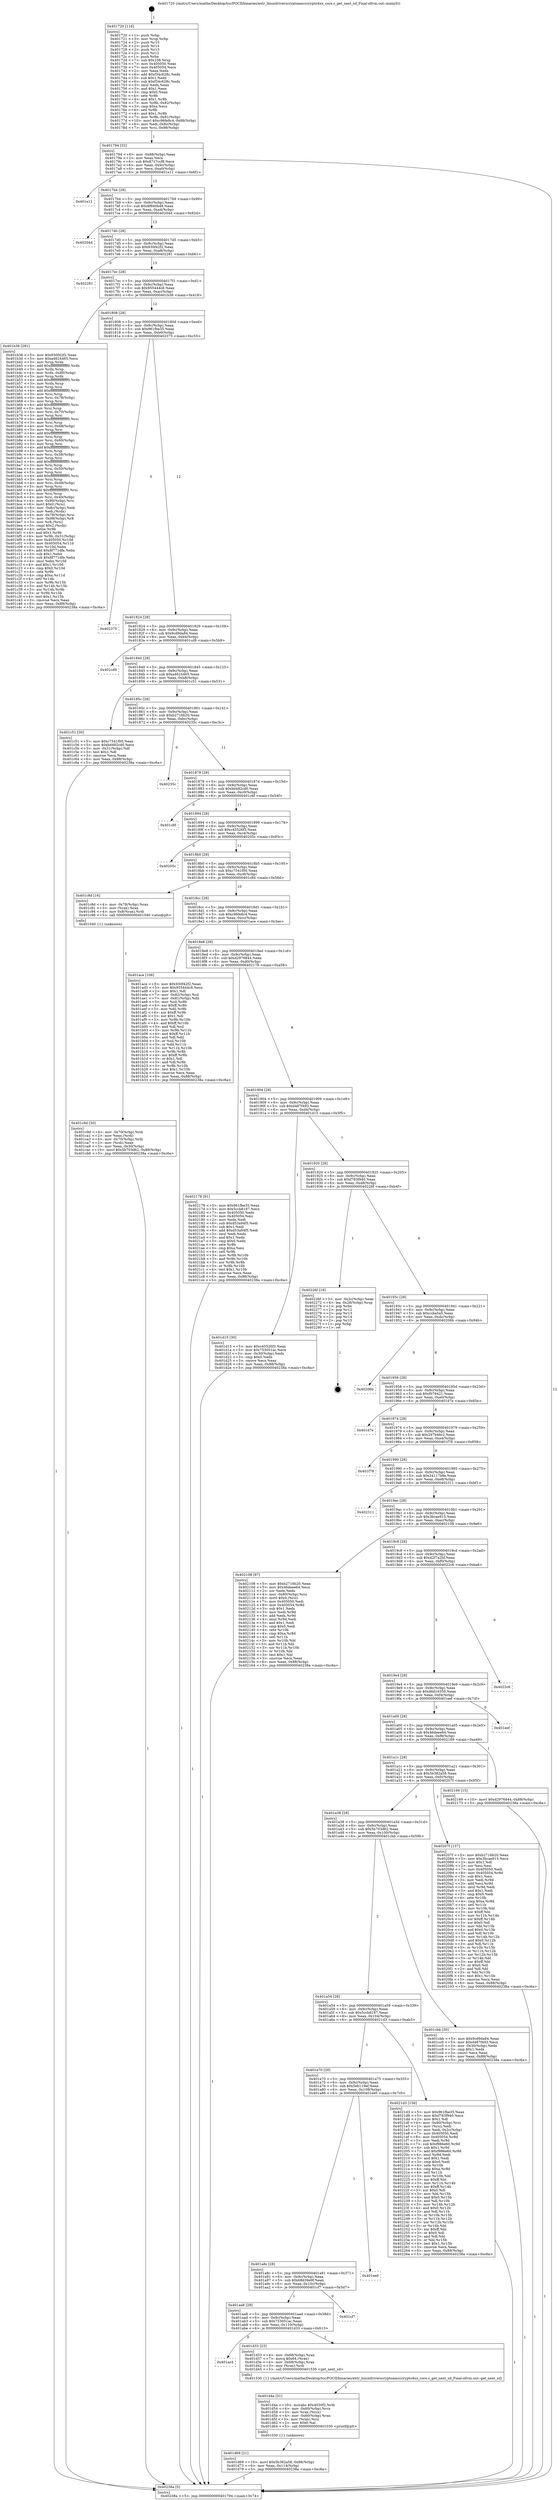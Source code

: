 digraph "0x401720" {
  label = "0x401720 (/mnt/c/Users/mathe/Desktop/tcc/POCII/binaries/extr_linuxdriverscryptoamcccrypto4xx_core.c_get_next_sd_Final-ollvm.out::main(0))"
  labelloc = "t"
  node[shape=record]

  Entry [label="",width=0.3,height=0.3,shape=circle,fillcolor=black,style=filled]
  "0x401794" [label="{
     0x401794 [32]\l
     | [instrs]\l
     &nbsp;&nbsp;0x401794 \<+6\>: mov -0x88(%rbp),%eax\l
     &nbsp;&nbsp;0x40179a \<+2\>: mov %eax,%ecx\l
     &nbsp;&nbsp;0x40179c \<+6\>: sub $0x8717ccf8,%ecx\l
     &nbsp;&nbsp;0x4017a2 \<+6\>: mov %eax,-0x9c(%rbp)\l
     &nbsp;&nbsp;0x4017a8 \<+6\>: mov %ecx,-0xa0(%rbp)\l
     &nbsp;&nbsp;0x4017ae \<+6\>: je 0000000000401e11 \<main+0x6f1\>\l
  }"]
  "0x401e11" [label="{
     0x401e11\l
  }", style=dashed]
  "0x4017b4" [label="{
     0x4017b4 [28]\l
     | [instrs]\l
     &nbsp;&nbsp;0x4017b4 \<+5\>: jmp 00000000004017b9 \<main+0x99\>\l
     &nbsp;&nbsp;0x4017b9 \<+6\>: mov -0x9c(%rbp),%eax\l
     &nbsp;&nbsp;0x4017bf \<+5\>: sub $0x8f940b48,%eax\l
     &nbsp;&nbsp;0x4017c4 \<+6\>: mov %eax,-0xa4(%rbp)\l
     &nbsp;&nbsp;0x4017ca \<+6\>: je 000000000040204d \<main+0x92d\>\l
  }"]
  Exit [label="",width=0.3,height=0.3,shape=circle,fillcolor=black,style=filled,peripheries=2]
  "0x40204d" [label="{
     0x40204d\l
  }", style=dashed]
  "0x4017d0" [label="{
     0x4017d0 [28]\l
     | [instrs]\l
     &nbsp;&nbsp;0x4017d0 \<+5\>: jmp 00000000004017d5 \<main+0xb5\>\l
     &nbsp;&nbsp;0x4017d5 \<+6\>: mov -0x9c(%rbp),%eax\l
     &nbsp;&nbsp;0x4017db \<+5\>: sub $0x930f42f2,%eax\l
     &nbsp;&nbsp;0x4017e0 \<+6\>: mov %eax,-0xa8(%rbp)\l
     &nbsp;&nbsp;0x4017e6 \<+6\>: je 0000000000402281 \<main+0xb61\>\l
  }"]
  "0x401d69" [label="{
     0x401d69 [21]\l
     | [instrs]\l
     &nbsp;&nbsp;0x401d69 \<+10\>: movl $0x5b382a58,-0x88(%rbp)\l
     &nbsp;&nbsp;0x401d73 \<+6\>: mov %eax,-0x114(%rbp)\l
     &nbsp;&nbsp;0x401d79 \<+5\>: jmp 000000000040238a \<main+0xc6a\>\l
  }"]
  "0x402281" [label="{
     0x402281\l
  }", style=dashed]
  "0x4017ec" [label="{
     0x4017ec [28]\l
     | [instrs]\l
     &nbsp;&nbsp;0x4017ec \<+5\>: jmp 00000000004017f1 \<main+0xd1\>\l
     &nbsp;&nbsp;0x4017f1 \<+6\>: mov -0x9c(%rbp),%eax\l
     &nbsp;&nbsp;0x4017f7 \<+5\>: sub $0x955444c8,%eax\l
     &nbsp;&nbsp;0x4017fc \<+6\>: mov %eax,-0xac(%rbp)\l
     &nbsp;&nbsp;0x401802 \<+6\>: je 0000000000401b38 \<main+0x418\>\l
  }"]
  "0x401d4a" [label="{
     0x401d4a [31]\l
     | [instrs]\l
     &nbsp;&nbsp;0x401d4a \<+10\>: movabs $0x4030f2,%rdi\l
     &nbsp;&nbsp;0x401d54 \<+4\>: mov -0x60(%rbp),%rcx\l
     &nbsp;&nbsp;0x401d58 \<+3\>: mov %rax,(%rcx)\l
     &nbsp;&nbsp;0x401d5b \<+4\>: mov -0x60(%rbp),%rax\l
     &nbsp;&nbsp;0x401d5f \<+3\>: mov (%rax),%rsi\l
     &nbsp;&nbsp;0x401d62 \<+2\>: mov $0x0,%al\l
     &nbsp;&nbsp;0x401d64 \<+5\>: call 0000000000401030 \<printf@plt\>\l
     | [calls]\l
     &nbsp;&nbsp;0x401030 \{1\} (unknown)\l
  }"]
  "0x401b38" [label="{
     0x401b38 [281]\l
     | [instrs]\l
     &nbsp;&nbsp;0x401b38 \<+5\>: mov $0x930f42f2,%eax\l
     &nbsp;&nbsp;0x401b3d \<+5\>: mov $0xa4624465,%ecx\l
     &nbsp;&nbsp;0x401b42 \<+3\>: mov %rsp,%rdx\l
     &nbsp;&nbsp;0x401b45 \<+4\>: add $0xfffffffffffffff0,%rdx\l
     &nbsp;&nbsp;0x401b49 \<+3\>: mov %rdx,%rsp\l
     &nbsp;&nbsp;0x401b4c \<+4\>: mov %rdx,-0x80(%rbp)\l
     &nbsp;&nbsp;0x401b50 \<+3\>: mov %rsp,%rdx\l
     &nbsp;&nbsp;0x401b53 \<+4\>: add $0xfffffffffffffff0,%rdx\l
     &nbsp;&nbsp;0x401b57 \<+3\>: mov %rdx,%rsp\l
     &nbsp;&nbsp;0x401b5a \<+3\>: mov %rsp,%rsi\l
     &nbsp;&nbsp;0x401b5d \<+4\>: add $0xfffffffffffffff0,%rsi\l
     &nbsp;&nbsp;0x401b61 \<+3\>: mov %rsi,%rsp\l
     &nbsp;&nbsp;0x401b64 \<+4\>: mov %rsi,-0x78(%rbp)\l
     &nbsp;&nbsp;0x401b68 \<+3\>: mov %rsp,%rsi\l
     &nbsp;&nbsp;0x401b6b \<+4\>: add $0xfffffffffffffff0,%rsi\l
     &nbsp;&nbsp;0x401b6f \<+3\>: mov %rsi,%rsp\l
     &nbsp;&nbsp;0x401b72 \<+4\>: mov %rsi,-0x70(%rbp)\l
     &nbsp;&nbsp;0x401b76 \<+3\>: mov %rsp,%rsi\l
     &nbsp;&nbsp;0x401b79 \<+4\>: add $0xfffffffffffffff0,%rsi\l
     &nbsp;&nbsp;0x401b7d \<+3\>: mov %rsi,%rsp\l
     &nbsp;&nbsp;0x401b80 \<+4\>: mov %rsi,-0x68(%rbp)\l
     &nbsp;&nbsp;0x401b84 \<+3\>: mov %rsp,%rsi\l
     &nbsp;&nbsp;0x401b87 \<+4\>: add $0xfffffffffffffff0,%rsi\l
     &nbsp;&nbsp;0x401b8b \<+3\>: mov %rsi,%rsp\l
     &nbsp;&nbsp;0x401b8e \<+4\>: mov %rsi,-0x60(%rbp)\l
     &nbsp;&nbsp;0x401b92 \<+3\>: mov %rsp,%rsi\l
     &nbsp;&nbsp;0x401b95 \<+4\>: add $0xfffffffffffffff0,%rsi\l
     &nbsp;&nbsp;0x401b99 \<+3\>: mov %rsi,%rsp\l
     &nbsp;&nbsp;0x401b9c \<+4\>: mov %rsi,-0x58(%rbp)\l
     &nbsp;&nbsp;0x401ba0 \<+3\>: mov %rsp,%rsi\l
     &nbsp;&nbsp;0x401ba3 \<+4\>: add $0xfffffffffffffff0,%rsi\l
     &nbsp;&nbsp;0x401ba7 \<+3\>: mov %rsi,%rsp\l
     &nbsp;&nbsp;0x401baa \<+4\>: mov %rsi,-0x50(%rbp)\l
     &nbsp;&nbsp;0x401bae \<+3\>: mov %rsp,%rsi\l
     &nbsp;&nbsp;0x401bb1 \<+4\>: add $0xfffffffffffffff0,%rsi\l
     &nbsp;&nbsp;0x401bb5 \<+3\>: mov %rsi,%rsp\l
     &nbsp;&nbsp;0x401bb8 \<+4\>: mov %rsi,-0x48(%rbp)\l
     &nbsp;&nbsp;0x401bbc \<+3\>: mov %rsp,%rsi\l
     &nbsp;&nbsp;0x401bbf \<+4\>: add $0xfffffffffffffff0,%rsi\l
     &nbsp;&nbsp;0x401bc3 \<+3\>: mov %rsi,%rsp\l
     &nbsp;&nbsp;0x401bc6 \<+4\>: mov %rsi,-0x40(%rbp)\l
     &nbsp;&nbsp;0x401bca \<+4\>: mov -0x80(%rbp),%rsi\l
     &nbsp;&nbsp;0x401bce \<+6\>: movl $0x0,(%rsi)\l
     &nbsp;&nbsp;0x401bd4 \<+6\>: mov -0x8c(%rbp),%edi\l
     &nbsp;&nbsp;0x401bda \<+2\>: mov %edi,(%rdx)\l
     &nbsp;&nbsp;0x401bdc \<+4\>: mov -0x78(%rbp),%rsi\l
     &nbsp;&nbsp;0x401be0 \<+7\>: mov -0x98(%rbp),%r8\l
     &nbsp;&nbsp;0x401be7 \<+3\>: mov %r8,(%rsi)\l
     &nbsp;&nbsp;0x401bea \<+3\>: cmpl $0x2,(%rdx)\l
     &nbsp;&nbsp;0x401bed \<+4\>: setne %r9b\l
     &nbsp;&nbsp;0x401bf1 \<+4\>: and $0x1,%r9b\l
     &nbsp;&nbsp;0x401bf5 \<+4\>: mov %r9b,-0x31(%rbp)\l
     &nbsp;&nbsp;0x401bf9 \<+8\>: mov 0x405050,%r10d\l
     &nbsp;&nbsp;0x401c01 \<+8\>: mov 0x405054,%r11d\l
     &nbsp;&nbsp;0x401c09 \<+3\>: mov %r10d,%ebx\l
     &nbsp;&nbsp;0x401c0c \<+6\>: add $0x8f771dfe,%ebx\l
     &nbsp;&nbsp;0x401c12 \<+3\>: sub $0x1,%ebx\l
     &nbsp;&nbsp;0x401c15 \<+6\>: sub $0x8f771dfe,%ebx\l
     &nbsp;&nbsp;0x401c1b \<+4\>: imul %ebx,%r10d\l
     &nbsp;&nbsp;0x401c1f \<+4\>: and $0x1,%r10d\l
     &nbsp;&nbsp;0x401c23 \<+4\>: cmp $0x0,%r10d\l
     &nbsp;&nbsp;0x401c27 \<+4\>: sete %r9b\l
     &nbsp;&nbsp;0x401c2b \<+4\>: cmp $0xa,%r11d\l
     &nbsp;&nbsp;0x401c2f \<+4\>: setl %r14b\l
     &nbsp;&nbsp;0x401c33 \<+3\>: mov %r9b,%r15b\l
     &nbsp;&nbsp;0x401c36 \<+3\>: and %r14b,%r15b\l
     &nbsp;&nbsp;0x401c39 \<+3\>: xor %r14b,%r9b\l
     &nbsp;&nbsp;0x401c3c \<+3\>: or %r9b,%r15b\l
     &nbsp;&nbsp;0x401c3f \<+4\>: test $0x1,%r15b\l
     &nbsp;&nbsp;0x401c43 \<+3\>: cmovne %ecx,%eax\l
     &nbsp;&nbsp;0x401c46 \<+6\>: mov %eax,-0x88(%rbp)\l
     &nbsp;&nbsp;0x401c4c \<+5\>: jmp 000000000040238a \<main+0xc6a\>\l
  }"]
  "0x401808" [label="{
     0x401808 [28]\l
     | [instrs]\l
     &nbsp;&nbsp;0x401808 \<+5\>: jmp 000000000040180d \<main+0xed\>\l
     &nbsp;&nbsp;0x40180d \<+6\>: mov -0x9c(%rbp),%eax\l
     &nbsp;&nbsp;0x401813 \<+5\>: sub $0x961fbe35,%eax\l
     &nbsp;&nbsp;0x401818 \<+6\>: mov %eax,-0xb0(%rbp)\l
     &nbsp;&nbsp;0x40181e \<+6\>: je 0000000000402375 \<main+0xc55\>\l
  }"]
  "0x401ac4" [label="{
     0x401ac4\l
  }", style=dashed]
  "0x402375" [label="{
     0x402375\l
  }", style=dashed]
  "0x401824" [label="{
     0x401824 [28]\l
     | [instrs]\l
     &nbsp;&nbsp;0x401824 \<+5\>: jmp 0000000000401829 \<main+0x109\>\l
     &nbsp;&nbsp;0x401829 \<+6\>: mov -0x9c(%rbp),%eax\l
     &nbsp;&nbsp;0x40182f \<+5\>: sub $0x9cd9da84,%eax\l
     &nbsp;&nbsp;0x401834 \<+6\>: mov %eax,-0xb4(%rbp)\l
     &nbsp;&nbsp;0x40183a \<+6\>: je 0000000000401cd9 \<main+0x5b9\>\l
  }"]
  "0x401d33" [label="{
     0x401d33 [23]\l
     | [instrs]\l
     &nbsp;&nbsp;0x401d33 \<+4\>: mov -0x68(%rbp),%rax\l
     &nbsp;&nbsp;0x401d37 \<+7\>: movq $0x64,(%rax)\l
     &nbsp;&nbsp;0x401d3e \<+4\>: mov -0x68(%rbp),%rax\l
     &nbsp;&nbsp;0x401d42 \<+3\>: mov (%rax),%rdi\l
     &nbsp;&nbsp;0x401d45 \<+5\>: call 0000000000401530 \<get_next_sd\>\l
     | [calls]\l
     &nbsp;&nbsp;0x401530 \{1\} (/mnt/c/Users/mathe/Desktop/tcc/POCII/binaries/extr_linuxdriverscryptoamcccrypto4xx_core.c_get_next_sd_Final-ollvm.out::get_next_sd)\l
  }"]
  "0x401cd9" [label="{
     0x401cd9\l
  }", style=dashed]
  "0x401840" [label="{
     0x401840 [28]\l
     | [instrs]\l
     &nbsp;&nbsp;0x401840 \<+5\>: jmp 0000000000401845 \<main+0x125\>\l
     &nbsp;&nbsp;0x401845 \<+6\>: mov -0x9c(%rbp),%eax\l
     &nbsp;&nbsp;0x40184b \<+5\>: sub $0xa4624465,%eax\l
     &nbsp;&nbsp;0x401850 \<+6\>: mov %eax,-0xb8(%rbp)\l
     &nbsp;&nbsp;0x401856 \<+6\>: je 0000000000401c51 \<main+0x531\>\l
  }"]
  "0x401aa8" [label="{
     0x401aa8 [28]\l
     | [instrs]\l
     &nbsp;&nbsp;0x401aa8 \<+5\>: jmp 0000000000401aad \<main+0x38d\>\l
     &nbsp;&nbsp;0x401aad \<+6\>: mov -0x9c(%rbp),%eax\l
     &nbsp;&nbsp;0x401ab3 \<+5\>: sub $0x753051ac,%eax\l
     &nbsp;&nbsp;0x401ab8 \<+6\>: mov %eax,-0x110(%rbp)\l
     &nbsp;&nbsp;0x401abe \<+6\>: je 0000000000401d33 \<main+0x613\>\l
  }"]
  "0x401c51" [label="{
     0x401c51 [30]\l
     | [instrs]\l
     &nbsp;&nbsp;0x401c51 \<+5\>: mov $0xc7541f00,%eax\l
     &nbsp;&nbsp;0x401c56 \<+5\>: mov $0xbd482cd0,%ecx\l
     &nbsp;&nbsp;0x401c5b \<+3\>: mov -0x31(%rbp),%dl\l
     &nbsp;&nbsp;0x401c5e \<+3\>: test $0x1,%dl\l
     &nbsp;&nbsp;0x401c61 \<+3\>: cmovne %ecx,%eax\l
     &nbsp;&nbsp;0x401c64 \<+6\>: mov %eax,-0x88(%rbp)\l
     &nbsp;&nbsp;0x401c6a \<+5\>: jmp 000000000040238a \<main+0xc6a\>\l
  }"]
  "0x40185c" [label="{
     0x40185c [28]\l
     | [instrs]\l
     &nbsp;&nbsp;0x40185c \<+5\>: jmp 0000000000401861 \<main+0x141\>\l
     &nbsp;&nbsp;0x401861 \<+6\>: mov -0x9c(%rbp),%eax\l
     &nbsp;&nbsp;0x401867 \<+5\>: sub $0xb2716b20,%eax\l
     &nbsp;&nbsp;0x40186c \<+6\>: mov %eax,-0xbc(%rbp)\l
     &nbsp;&nbsp;0x401872 \<+6\>: je 000000000040235c \<main+0xc3c\>\l
  }"]
  "0x401cf7" [label="{
     0x401cf7\l
  }", style=dashed]
  "0x40235c" [label="{
     0x40235c\l
  }", style=dashed]
  "0x401878" [label="{
     0x401878 [28]\l
     | [instrs]\l
     &nbsp;&nbsp;0x401878 \<+5\>: jmp 000000000040187d \<main+0x15d\>\l
     &nbsp;&nbsp;0x40187d \<+6\>: mov -0x9c(%rbp),%eax\l
     &nbsp;&nbsp;0x401883 \<+5\>: sub $0xbd482cd0,%eax\l
     &nbsp;&nbsp;0x401888 \<+6\>: mov %eax,-0xc0(%rbp)\l
     &nbsp;&nbsp;0x40188e \<+6\>: je 0000000000401c6f \<main+0x54f\>\l
  }"]
  "0x401a8c" [label="{
     0x401a8c [28]\l
     | [instrs]\l
     &nbsp;&nbsp;0x401a8c \<+5\>: jmp 0000000000401a91 \<main+0x371\>\l
     &nbsp;&nbsp;0x401a91 \<+6\>: mov -0x9c(%rbp),%eax\l
     &nbsp;&nbsp;0x401a97 \<+5\>: sub $0x68d39e9f,%eax\l
     &nbsp;&nbsp;0x401a9c \<+6\>: mov %eax,-0x10c(%rbp)\l
     &nbsp;&nbsp;0x401aa2 \<+6\>: je 0000000000401cf7 \<main+0x5d7\>\l
  }"]
  "0x401c6f" [label="{
     0x401c6f\l
  }", style=dashed]
  "0x401894" [label="{
     0x401894 [28]\l
     | [instrs]\l
     &nbsp;&nbsp;0x401894 \<+5\>: jmp 0000000000401899 \<main+0x179\>\l
     &nbsp;&nbsp;0x401899 \<+6\>: mov -0x9c(%rbp),%eax\l
     &nbsp;&nbsp;0x40189f \<+5\>: sub $0xc45526f3,%eax\l
     &nbsp;&nbsp;0x4018a4 \<+6\>: mov %eax,-0xc4(%rbp)\l
     &nbsp;&nbsp;0x4018aa \<+6\>: je 000000000040205c \<main+0x93c\>\l
  }"]
  "0x401ee0" [label="{
     0x401ee0\l
  }", style=dashed]
  "0x40205c" [label="{
     0x40205c\l
  }", style=dashed]
  "0x4018b0" [label="{
     0x4018b0 [28]\l
     | [instrs]\l
     &nbsp;&nbsp;0x4018b0 \<+5\>: jmp 00000000004018b5 \<main+0x195\>\l
     &nbsp;&nbsp;0x4018b5 \<+6\>: mov -0x9c(%rbp),%eax\l
     &nbsp;&nbsp;0x4018bb \<+5\>: sub $0xc7541f00,%eax\l
     &nbsp;&nbsp;0x4018c0 \<+6\>: mov %eax,-0xc8(%rbp)\l
     &nbsp;&nbsp;0x4018c6 \<+6\>: je 0000000000401c8d \<main+0x56d\>\l
  }"]
  "0x401a70" [label="{
     0x401a70 [28]\l
     | [instrs]\l
     &nbsp;&nbsp;0x401a70 \<+5\>: jmp 0000000000401a75 \<main+0x355\>\l
     &nbsp;&nbsp;0x401a75 \<+6\>: mov -0x9c(%rbp),%eax\l
     &nbsp;&nbsp;0x401a7b \<+5\>: sub $0x5eb119ef,%eax\l
     &nbsp;&nbsp;0x401a80 \<+6\>: mov %eax,-0x108(%rbp)\l
     &nbsp;&nbsp;0x401a86 \<+6\>: je 0000000000401ee0 \<main+0x7c0\>\l
  }"]
  "0x401c8d" [label="{
     0x401c8d [16]\l
     | [instrs]\l
     &nbsp;&nbsp;0x401c8d \<+4\>: mov -0x78(%rbp),%rax\l
     &nbsp;&nbsp;0x401c91 \<+3\>: mov (%rax),%rax\l
     &nbsp;&nbsp;0x401c94 \<+4\>: mov 0x8(%rax),%rdi\l
     &nbsp;&nbsp;0x401c98 \<+5\>: call 0000000000401040 \<atoi@plt\>\l
     | [calls]\l
     &nbsp;&nbsp;0x401040 \{1\} (unknown)\l
  }"]
  "0x4018cc" [label="{
     0x4018cc [28]\l
     | [instrs]\l
     &nbsp;&nbsp;0x4018cc \<+5\>: jmp 00000000004018d1 \<main+0x1b1\>\l
     &nbsp;&nbsp;0x4018d1 \<+6\>: mov -0x9c(%rbp),%eax\l
     &nbsp;&nbsp;0x4018d7 \<+5\>: sub $0xc96fe8c4,%eax\l
     &nbsp;&nbsp;0x4018dc \<+6\>: mov %eax,-0xcc(%rbp)\l
     &nbsp;&nbsp;0x4018e2 \<+6\>: je 0000000000401ace \<main+0x3ae\>\l
  }"]
  "0x4021d3" [label="{
     0x4021d3 [156]\l
     | [instrs]\l
     &nbsp;&nbsp;0x4021d3 \<+5\>: mov $0x961fbe35,%eax\l
     &nbsp;&nbsp;0x4021d8 \<+5\>: mov $0xf783f940,%ecx\l
     &nbsp;&nbsp;0x4021dd \<+2\>: mov $0x1,%dl\l
     &nbsp;&nbsp;0x4021df \<+4\>: mov -0x80(%rbp),%rsi\l
     &nbsp;&nbsp;0x4021e3 \<+2\>: mov (%rsi),%edi\l
     &nbsp;&nbsp;0x4021e5 \<+3\>: mov %edi,-0x2c(%rbp)\l
     &nbsp;&nbsp;0x4021e8 \<+7\>: mov 0x405050,%edi\l
     &nbsp;&nbsp;0x4021ef \<+8\>: mov 0x405054,%r8d\l
     &nbsp;&nbsp;0x4021f7 \<+3\>: mov %edi,%r9d\l
     &nbsp;&nbsp;0x4021fa \<+7\>: sub $0xf986e60,%r9d\l
     &nbsp;&nbsp;0x402201 \<+4\>: sub $0x1,%r9d\l
     &nbsp;&nbsp;0x402205 \<+7\>: add $0xf986e60,%r9d\l
     &nbsp;&nbsp;0x40220c \<+4\>: imul %r9d,%edi\l
     &nbsp;&nbsp;0x402210 \<+3\>: and $0x1,%edi\l
     &nbsp;&nbsp;0x402213 \<+3\>: cmp $0x0,%edi\l
     &nbsp;&nbsp;0x402216 \<+4\>: sete %r10b\l
     &nbsp;&nbsp;0x40221a \<+4\>: cmp $0xa,%r8d\l
     &nbsp;&nbsp;0x40221e \<+4\>: setl %r11b\l
     &nbsp;&nbsp;0x402222 \<+3\>: mov %r10b,%bl\l
     &nbsp;&nbsp;0x402225 \<+3\>: xor $0xff,%bl\l
     &nbsp;&nbsp;0x402228 \<+3\>: mov %r11b,%r14b\l
     &nbsp;&nbsp;0x40222b \<+4\>: xor $0xff,%r14b\l
     &nbsp;&nbsp;0x40222f \<+3\>: xor $0x0,%dl\l
     &nbsp;&nbsp;0x402232 \<+3\>: mov %bl,%r15b\l
     &nbsp;&nbsp;0x402235 \<+4\>: and $0x0,%r15b\l
     &nbsp;&nbsp;0x402239 \<+3\>: and %dl,%r10b\l
     &nbsp;&nbsp;0x40223c \<+3\>: mov %r14b,%r12b\l
     &nbsp;&nbsp;0x40223f \<+4\>: and $0x0,%r12b\l
     &nbsp;&nbsp;0x402243 \<+3\>: and %dl,%r11b\l
     &nbsp;&nbsp;0x402246 \<+3\>: or %r10b,%r15b\l
     &nbsp;&nbsp;0x402249 \<+3\>: or %r11b,%r12b\l
     &nbsp;&nbsp;0x40224c \<+3\>: xor %r12b,%r15b\l
     &nbsp;&nbsp;0x40224f \<+3\>: or %r14b,%bl\l
     &nbsp;&nbsp;0x402252 \<+3\>: xor $0xff,%bl\l
     &nbsp;&nbsp;0x402255 \<+3\>: or $0x0,%dl\l
     &nbsp;&nbsp;0x402258 \<+2\>: and %dl,%bl\l
     &nbsp;&nbsp;0x40225a \<+3\>: or %bl,%r15b\l
     &nbsp;&nbsp;0x40225d \<+4\>: test $0x1,%r15b\l
     &nbsp;&nbsp;0x402261 \<+3\>: cmovne %ecx,%eax\l
     &nbsp;&nbsp;0x402264 \<+6\>: mov %eax,-0x88(%rbp)\l
     &nbsp;&nbsp;0x40226a \<+5\>: jmp 000000000040238a \<main+0xc6a\>\l
  }"]
  "0x401ace" [label="{
     0x401ace [106]\l
     | [instrs]\l
     &nbsp;&nbsp;0x401ace \<+5\>: mov $0x930f42f2,%eax\l
     &nbsp;&nbsp;0x401ad3 \<+5\>: mov $0x955444c8,%ecx\l
     &nbsp;&nbsp;0x401ad8 \<+2\>: mov $0x1,%dl\l
     &nbsp;&nbsp;0x401ada \<+7\>: mov -0x82(%rbp),%sil\l
     &nbsp;&nbsp;0x401ae1 \<+7\>: mov -0x81(%rbp),%dil\l
     &nbsp;&nbsp;0x401ae8 \<+3\>: mov %sil,%r8b\l
     &nbsp;&nbsp;0x401aeb \<+4\>: xor $0xff,%r8b\l
     &nbsp;&nbsp;0x401aef \<+3\>: mov %dil,%r9b\l
     &nbsp;&nbsp;0x401af2 \<+4\>: xor $0xff,%r9b\l
     &nbsp;&nbsp;0x401af6 \<+3\>: xor $0x1,%dl\l
     &nbsp;&nbsp;0x401af9 \<+3\>: mov %r8b,%r10b\l
     &nbsp;&nbsp;0x401afc \<+4\>: and $0xff,%r10b\l
     &nbsp;&nbsp;0x401b00 \<+3\>: and %dl,%sil\l
     &nbsp;&nbsp;0x401b03 \<+3\>: mov %r9b,%r11b\l
     &nbsp;&nbsp;0x401b06 \<+4\>: and $0xff,%r11b\l
     &nbsp;&nbsp;0x401b0a \<+3\>: and %dl,%dil\l
     &nbsp;&nbsp;0x401b0d \<+3\>: or %sil,%r10b\l
     &nbsp;&nbsp;0x401b10 \<+3\>: or %dil,%r11b\l
     &nbsp;&nbsp;0x401b13 \<+3\>: xor %r11b,%r10b\l
     &nbsp;&nbsp;0x401b16 \<+3\>: or %r9b,%r8b\l
     &nbsp;&nbsp;0x401b19 \<+4\>: xor $0xff,%r8b\l
     &nbsp;&nbsp;0x401b1d \<+3\>: or $0x1,%dl\l
     &nbsp;&nbsp;0x401b20 \<+3\>: and %dl,%r8b\l
     &nbsp;&nbsp;0x401b23 \<+3\>: or %r8b,%r10b\l
     &nbsp;&nbsp;0x401b26 \<+4\>: test $0x1,%r10b\l
     &nbsp;&nbsp;0x401b2a \<+3\>: cmovne %ecx,%eax\l
     &nbsp;&nbsp;0x401b2d \<+6\>: mov %eax,-0x88(%rbp)\l
     &nbsp;&nbsp;0x401b33 \<+5\>: jmp 000000000040238a \<main+0xc6a\>\l
  }"]
  "0x4018e8" [label="{
     0x4018e8 [28]\l
     | [instrs]\l
     &nbsp;&nbsp;0x4018e8 \<+5\>: jmp 00000000004018ed \<main+0x1cd\>\l
     &nbsp;&nbsp;0x4018ed \<+6\>: mov -0x9c(%rbp),%eax\l
     &nbsp;&nbsp;0x4018f3 \<+5\>: sub $0xd2976844,%eax\l
     &nbsp;&nbsp;0x4018f8 \<+6\>: mov %eax,-0xd0(%rbp)\l
     &nbsp;&nbsp;0x4018fe \<+6\>: je 0000000000402178 \<main+0xa58\>\l
  }"]
  "0x40238a" [label="{
     0x40238a [5]\l
     | [instrs]\l
     &nbsp;&nbsp;0x40238a \<+5\>: jmp 0000000000401794 \<main+0x74\>\l
  }"]
  "0x401720" [label="{
     0x401720 [116]\l
     | [instrs]\l
     &nbsp;&nbsp;0x401720 \<+1\>: push %rbp\l
     &nbsp;&nbsp;0x401721 \<+3\>: mov %rsp,%rbp\l
     &nbsp;&nbsp;0x401724 \<+2\>: push %r15\l
     &nbsp;&nbsp;0x401726 \<+2\>: push %r14\l
     &nbsp;&nbsp;0x401728 \<+2\>: push %r13\l
     &nbsp;&nbsp;0x40172a \<+2\>: push %r12\l
     &nbsp;&nbsp;0x40172c \<+1\>: push %rbx\l
     &nbsp;&nbsp;0x40172d \<+7\>: sub $0x108,%rsp\l
     &nbsp;&nbsp;0x401734 \<+7\>: mov 0x405050,%eax\l
     &nbsp;&nbsp;0x40173b \<+7\>: mov 0x405054,%ecx\l
     &nbsp;&nbsp;0x401742 \<+2\>: mov %eax,%edx\l
     &nbsp;&nbsp;0x401744 \<+6\>: add $0xf34c628c,%edx\l
     &nbsp;&nbsp;0x40174a \<+3\>: sub $0x1,%edx\l
     &nbsp;&nbsp;0x40174d \<+6\>: sub $0xf34c628c,%edx\l
     &nbsp;&nbsp;0x401753 \<+3\>: imul %edx,%eax\l
     &nbsp;&nbsp;0x401756 \<+3\>: and $0x1,%eax\l
     &nbsp;&nbsp;0x401759 \<+3\>: cmp $0x0,%eax\l
     &nbsp;&nbsp;0x40175c \<+4\>: sete %r8b\l
     &nbsp;&nbsp;0x401760 \<+4\>: and $0x1,%r8b\l
     &nbsp;&nbsp;0x401764 \<+7\>: mov %r8b,-0x82(%rbp)\l
     &nbsp;&nbsp;0x40176b \<+3\>: cmp $0xa,%ecx\l
     &nbsp;&nbsp;0x40176e \<+4\>: setl %r8b\l
     &nbsp;&nbsp;0x401772 \<+4\>: and $0x1,%r8b\l
     &nbsp;&nbsp;0x401776 \<+7\>: mov %r8b,-0x81(%rbp)\l
     &nbsp;&nbsp;0x40177d \<+10\>: movl $0xc96fe8c4,-0x88(%rbp)\l
     &nbsp;&nbsp;0x401787 \<+6\>: mov %edi,-0x8c(%rbp)\l
     &nbsp;&nbsp;0x40178d \<+7\>: mov %rsi,-0x98(%rbp)\l
  }"]
  "0x401a54" [label="{
     0x401a54 [28]\l
     | [instrs]\l
     &nbsp;&nbsp;0x401a54 \<+5\>: jmp 0000000000401a59 \<main+0x339\>\l
     &nbsp;&nbsp;0x401a59 \<+6\>: mov -0x9c(%rbp),%eax\l
     &nbsp;&nbsp;0x401a5f \<+5\>: sub $0x5ccb8187,%eax\l
     &nbsp;&nbsp;0x401a64 \<+6\>: mov %eax,-0x104(%rbp)\l
     &nbsp;&nbsp;0x401a6a \<+6\>: je 00000000004021d3 \<main+0xab3\>\l
  }"]
  "0x401c9d" [label="{
     0x401c9d [30]\l
     | [instrs]\l
     &nbsp;&nbsp;0x401c9d \<+4\>: mov -0x70(%rbp),%rdi\l
     &nbsp;&nbsp;0x401ca1 \<+2\>: mov %eax,(%rdi)\l
     &nbsp;&nbsp;0x401ca3 \<+4\>: mov -0x70(%rbp),%rdi\l
     &nbsp;&nbsp;0x401ca7 \<+2\>: mov (%rdi),%eax\l
     &nbsp;&nbsp;0x401ca9 \<+3\>: mov %eax,-0x30(%rbp)\l
     &nbsp;&nbsp;0x401cac \<+10\>: movl $0x5b703d62,-0x88(%rbp)\l
     &nbsp;&nbsp;0x401cb6 \<+5\>: jmp 000000000040238a \<main+0xc6a\>\l
  }"]
  "0x401cbb" [label="{
     0x401cbb [30]\l
     | [instrs]\l
     &nbsp;&nbsp;0x401cbb \<+5\>: mov $0x9cd9da84,%eax\l
     &nbsp;&nbsp;0x401cc0 \<+5\>: mov $0xd487f493,%ecx\l
     &nbsp;&nbsp;0x401cc5 \<+3\>: mov -0x30(%rbp),%edx\l
     &nbsp;&nbsp;0x401cc8 \<+3\>: cmp $0x1,%edx\l
     &nbsp;&nbsp;0x401ccb \<+3\>: cmovl %ecx,%eax\l
     &nbsp;&nbsp;0x401cce \<+6\>: mov %eax,-0x88(%rbp)\l
     &nbsp;&nbsp;0x401cd4 \<+5\>: jmp 000000000040238a \<main+0xc6a\>\l
  }"]
  "0x402178" [label="{
     0x402178 [91]\l
     | [instrs]\l
     &nbsp;&nbsp;0x402178 \<+5\>: mov $0x961fbe35,%eax\l
     &nbsp;&nbsp;0x40217d \<+5\>: mov $0x5ccb8187,%ecx\l
     &nbsp;&nbsp;0x402182 \<+7\>: mov 0x405050,%edx\l
     &nbsp;&nbsp;0x402189 \<+7\>: mov 0x405054,%esi\l
     &nbsp;&nbsp;0x402190 \<+2\>: mov %edx,%edi\l
     &nbsp;&nbsp;0x402192 \<+6\>: sub $0xd53a94f5,%edi\l
     &nbsp;&nbsp;0x402198 \<+3\>: sub $0x1,%edi\l
     &nbsp;&nbsp;0x40219b \<+6\>: add $0xd53a94f5,%edi\l
     &nbsp;&nbsp;0x4021a1 \<+3\>: imul %edi,%edx\l
     &nbsp;&nbsp;0x4021a4 \<+3\>: and $0x1,%edx\l
     &nbsp;&nbsp;0x4021a7 \<+3\>: cmp $0x0,%edx\l
     &nbsp;&nbsp;0x4021aa \<+4\>: sete %r8b\l
     &nbsp;&nbsp;0x4021ae \<+3\>: cmp $0xa,%esi\l
     &nbsp;&nbsp;0x4021b1 \<+4\>: setl %r9b\l
     &nbsp;&nbsp;0x4021b5 \<+3\>: mov %r8b,%r10b\l
     &nbsp;&nbsp;0x4021b8 \<+3\>: and %r9b,%r10b\l
     &nbsp;&nbsp;0x4021bb \<+3\>: xor %r9b,%r8b\l
     &nbsp;&nbsp;0x4021be \<+3\>: or %r8b,%r10b\l
     &nbsp;&nbsp;0x4021c1 \<+4\>: test $0x1,%r10b\l
     &nbsp;&nbsp;0x4021c5 \<+3\>: cmovne %ecx,%eax\l
     &nbsp;&nbsp;0x4021c8 \<+6\>: mov %eax,-0x88(%rbp)\l
     &nbsp;&nbsp;0x4021ce \<+5\>: jmp 000000000040238a \<main+0xc6a\>\l
  }"]
  "0x401904" [label="{
     0x401904 [28]\l
     | [instrs]\l
     &nbsp;&nbsp;0x401904 \<+5\>: jmp 0000000000401909 \<main+0x1e9\>\l
     &nbsp;&nbsp;0x401909 \<+6\>: mov -0x9c(%rbp),%eax\l
     &nbsp;&nbsp;0x40190f \<+5\>: sub $0xd487f493,%eax\l
     &nbsp;&nbsp;0x401914 \<+6\>: mov %eax,-0xd4(%rbp)\l
     &nbsp;&nbsp;0x40191a \<+6\>: je 0000000000401d15 \<main+0x5f5\>\l
  }"]
  "0x401a38" [label="{
     0x401a38 [28]\l
     | [instrs]\l
     &nbsp;&nbsp;0x401a38 \<+5\>: jmp 0000000000401a3d \<main+0x31d\>\l
     &nbsp;&nbsp;0x401a3d \<+6\>: mov -0x9c(%rbp),%eax\l
     &nbsp;&nbsp;0x401a43 \<+5\>: sub $0x5b703d62,%eax\l
     &nbsp;&nbsp;0x401a48 \<+6\>: mov %eax,-0x100(%rbp)\l
     &nbsp;&nbsp;0x401a4e \<+6\>: je 0000000000401cbb \<main+0x59b\>\l
  }"]
  "0x401d15" [label="{
     0x401d15 [30]\l
     | [instrs]\l
     &nbsp;&nbsp;0x401d15 \<+5\>: mov $0xc45526f3,%eax\l
     &nbsp;&nbsp;0x401d1a \<+5\>: mov $0x753051ac,%ecx\l
     &nbsp;&nbsp;0x401d1f \<+3\>: mov -0x30(%rbp),%edx\l
     &nbsp;&nbsp;0x401d22 \<+3\>: cmp $0x0,%edx\l
     &nbsp;&nbsp;0x401d25 \<+3\>: cmove %ecx,%eax\l
     &nbsp;&nbsp;0x401d28 \<+6\>: mov %eax,-0x88(%rbp)\l
     &nbsp;&nbsp;0x401d2e \<+5\>: jmp 000000000040238a \<main+0xc6a\>\l
  }"]
  "0x401920" [label="{
     0x401920 [28]\l
     | [instrs]\l
     &nbsp;&nbsp;0x401920 \<+5\>: jmp 0000000000401925 \<main+0x205\>\l
     &nbsp;&nbsp;0x401925 \<+6\>: mov -0x9c(%rbp),%eax\l
     &nbsp;&nbsp;0x40192b \<+5\>: sub $0xf783f940,%eax\l
     &nbsp;&nbsp;0x401930 \<+6\>: mov %eax,-0xd8(%rbp)\l
     &nbsp;&nbsp;0x401936 \<+6\>: je 000000000040226f \<main+0xb4f\>\l
  }"]
  "0x40207f" [label="{
     0x40207f [137]\l
     | [instrs]\l
     &nbsp;&nbsp;0x40207f \<+5\>: mov $0xb2716b20,%eax\l
     &nbsp;&nbsp;0x402084 \<+5\>: mov $0x3bcae915,%ecx\l
     &nbsp;&nbsp;0x402089 \<+2\>: mov $0x1,%dl\l
     &nbsp;&nbsp;0x40208b \<+2\>: xor %esi,%esi\l
     &nbsp;&nbsp;0x40208d \<+7\>: mov 0x405050,%edi\l
     &nbsp;&nbsp;0x402094 \<+8\>: mov 0x405054,%r8d\l
     &nbsp;&nbsp;0x40209c \<+3\>: sub $0x1,%esi\l
     &nbsp;&nbsp;0x40209f \<+3\>: mov %edi,%r9d\l
     &nbsp;&nbsp;0x4020a2 \<+3\>: add %esi,%r9d\l
     &nbsp;&nbsp;0x4020a5 \<+4\>: imul %r9d,%edi\l
     &nbsp;&nbsp;0x4020a9 \<+3\>: and $0x1,%edi\l
     &nbsp;&nbsp;0x4020ac \<+3\>: cmp $0x0,%edi\l
     &nbsp;&nbsp;0x4020af \<+4\>: sete %r10b\l
     &nbsp;&nbsp;0x4020b3 \<+4\>: cmp $0xa,%r8d\l
     &nbsp;&nbsp;0x4020b7 \<+4\>: setl %r11b\l
     &nbsp;&nbsp;0x4020bb \<+3\>: mov %r10b,%bl\l
     &nbsp;&nbsp;0x4020be \<+3\>: xor $0xff,%bl\l
     &nbsp;&nbsp;0x4020c1 \<+3\>: mov %r11b,%r14b\l
     &nbsp;&nbsp;0x4020c4 \<+4\>: xor $0xff,%r14b\l
     &nbsp;&nbsp;0x4020c8 \<+3\>: xor $0x0,%dl\l
     &nbsp;&nbsp;0x4020cb \<+3\>: mov %bl,%r15b\l
     &nbsp;&nbsp;0x4020ce \<+4\>: and $0x0,%r15b\l
     &nbsp;&nbsp;0x4020d2 \<+3\>: and %dl,%r10b\l
     &nbsp;&nbsp;0x4020d5 \<+3\>: mov %r14b,%r12b\l
     &nbsp;&nbsp;0x4020d8 \<+4\>: and $0x0,%r12b\l
     &nbsp;&nbsp;0x4020dc \<+3\>: and %dl,%r11b\l
     &nbsp;&nbsp;0x4020df \<+3\>: or %r10b,%r15b\l
     &nbsp;&nbsp;0x4020e2 \<+3\>: or %r11b,%r12b\l
     &nbsp;&nbsp;0x4020e5 \<+3\>: xor %r12b,%r15b\l
     &nbsp;&nbsp;0x4020e8 \<+3\>: or %r14b,%bl\l
     &nbsp;&nbsp;0x4020eb \<+3\>: xor $0xff,%bl\l
     &nbsp;&nbsp;0x4020ee \<+3\>: or $0x0,%dl\l
     &nbsp;&nbsp;0x4020f1 \<+2\>: and %dl,%bl\l
     &nbsp;&nbsp;0x4020f3 \<+3\>: or %bl,%r15b\l
     &nbsp;&nbsp;0x4020f6 \<+4\>: test $0x1,%r15b\l
     &nbsp;&nbsp;0x4020fa \<+3\>: cmovne %ecx,%eax\l
     &nbsp;&nbsp;0x4020fd \<+6\>: mov %eax,-0x88(%rbp)\l
     &nbsp;&nbsp;0x402103 \<+5\>: jmp 000000000040238a \<main+0xc6a\>\l
  }"]
  "0x40226f" [label="{
     0x40226f [18]\l
     | [instrs]\l
     &nbsp;&nbsp;0x40226f \<+3\>: mov -0x2c(%rbp),%eax\l
     &nbsp;&nbsp;0x402272 \<+4\>: lea -0x28(%rbp),%rsp\l
     &nbsp;&nbsp;0x402276 \<+1\>: pop %rbx\l
     &nbsp;&nbsp;0x402277 \<+2\>: pop %r12\l
     &nbsp;&nbsp;0x402279 \<+2\>: pop %r13\l
     &nbsp;&nbsp;0x40227b \<+2\>: pop %r14\l
     &nbsp;&nbsp;0x40227d \<+2\>: pop %r15\l
     &nbsp;&nbsp;0x40227f \<+1\>: pop %rbp\l
     &nbsp;&nbsp;0x402280 \<+1\>: ret\l
  }"]
  "0x40193c" [label="{
     0x40193c [28]\l
     | [instrs]\l
     &nbsp;&nbsp;0x40193c \<+5\>: jmp 0000000000401941 \<main+0x221\>\l
     &nbsp;&nbsp;0x401941 \<+6\>: mov -0x9c(%rbp),%eax\l
     &nbsp;&nbsp;0x401947 \<+5\>: sub $0xccba5a5,%eax\l
     &nbsp;&nbsp;0x40194c \<+6\>: mov %eax,-0xdc(%rbp)\l
     &nbsp;&nbsp;0x401952 \<+6\>: je 000000000040206b \<main+0x94b\>\l
  }"]
  "0x401a1c" [label="{
     0x401a1c [28]\l
     | [instrs]\l
     &nbsp;&nbsp;0x401a1c \<+5\>: jmp 0000000000401a21 \<main+0x301\>\l
     &nbsp;&nbsp;0x401a21 \<+6\>: mov -0x9c(%rbp),%eax\l
     &nbsp;&nbsp;0x401a27 \<+5\>: sub $0x5b382a58,%eax\l
     &nbsp;&nbsp;0x401a2c \<+6\>: mov %eax,-0xfc(%rbp)\l
     &nbsp;&nbsp;0x401a32 \<+6\>: je 000000000040207f \<main+0x95f\>\l
  }"]
  "0x40206b" [label="{
     0x40206b\l
  }", style=dashed]
  "0x401958" [label="{
     0x401958 [28]\l
     | [instrs]\l
     &nbsp;&nbsp;0x401958 \<+5\>: jmp 000000000040195d \<main+0x23d\>\l
     &nbsp;&nbsp;0x40195d \<+6\>: mov -0x9c(%rbp),%eax\l
     &nbsp;&nbsp;0x401963 \<+5\>: sub $0xf078421,%eax\l
     &nbsp;&nbsp;0x401968 \<+6\>: mov %eax,-0xe0(%rbp)\l
     &nbsp;&nbsp;0x40196e \<+6\>: je 0000000000401d7e \<main+0x65e\>\l
  }"]
  "0x402169" [label="{
     0x402169 [15]\l
     | [instrs]\l
     &nbsp;&nbsp;0x402169 \<+10\>: movl $0xd2976844,-0x88(%rbp)\l
     &nbsp;&nbsp;0x402173 \<+5\>: jmp 000000000040238a \<main+0xc6a\>\l
  }"]
  "0x401d7e" [label="{
     0x401d7e\l
  }", style=dashed]
  "0x401974" [label="{
     0x401974 [28]\l
     | [instrs]\l
     &nbsp;&nbsp;0x401974 \<+5\>: jmp 0000000000401979 \<main+0x259\>\l
     &nbsp;&nbsp;0x401979 \<+6\>: mov -0x9c(%rbp),%eax\l
     &nbsp;&nbsp;0x40197f \<+5\>: sub $0x297b46c2,%eax\l
     &nbsp;&nbsp;0x401984 \<+6\>: mov %eax,-0xe4(%rbp)\l
     &nbsp;&nbsp;0x40198a \<+6\>: je 0000000000401f78 \<main+0x858\>\l
  }"]
  "0x401a00" [label="{
     0x401a00 [28]\l
     | [instrs]\l
     &nbsp;&nbsp;0x401a00 \<+5\>: jmp 0000000000401a05 \<main+0x2e5\>\l
     &nbsp;&nbsp;0x401a05 \<+6\>: mov -0x9c(%rbp),%eax\l
     &nbsp;&nbsp;0x401a0b \<+5\>: sub $0x46deee64,%eax\l
     &nbsp;&nbsp;0x401a10 \<+6\>: mov %eax,-0xf8(%rbp)\l
     &nbsp;&nbsp;0x401a16 \<+6\>: je 0000000000402169 \<main+0xa49\>\l
  }"]
  "0x401f78" [label="{
     0x401f78\l
  }", style=dashed]
  "0x401990" [label="{
     0x401990 [28]\l
     | [instrs]\l
     &nbsp;&nbsp;0x401990 \<+5\>: jmp 0000000000401995 \<main+0x275\>\l
     &nbsp;&nbsp;0x401995 \<+6\>: mov -0x9c(%rbp),%eax\l
     &nbsp;&nbsp;0x40199b \<+5\>: sub $0x34117b9e,%eax\l
     &nbsp;&nbsp;0x4019a0 \<+6\>: mov %eax,-0xe8(%rbp)\l
     &nbsp;&nbsp;0x4019a6 \<+6\>: je 0000000000402311 \<main+0xbf1\>\l
  }"]
  "0x401eef" [label="{
     0x401eef\l
  }", style=dashed]
  "0x402311" [label="{
     0x402311\l
  }", style=dashed]
  "0x4019ac" [label="{
     0x4019ac [28]\l
     | [instrs]\l
     &nbsp;&nbsp;0x4019ac \<+5\>: jmp 00000000004019b1 \<main+0x291\>\l
     &nbsp;&nbsp;0x4019b1 \<+6\>: mov -0x9c(%rbp),%eax\l
     &nbsp;&nbsp;0x4019b7 \<+5\>: sub $0x3bcae915,%eax\l
     &nbsp;&nbsp;0x4019bc \<+6\>: mov %eax,-0xec(%rbp)\l
     &nbsp;&nbsp;0x4019c2 \<+6\>: je 0000000000402108 \<main+0x9e8\>\l
  }"]
  "0x4019e4" [label="{
     0x4019e4 [28]\l
     | [instrs]\l
     &nbsp;&nbsp;0x4019e4 \<+5\>: jmp 00000000004019e9 \<main+0x2c9\>\l
     &nbsp;&nbsp;0x4019e9 \<+6\>: mov -0x9c(%rbp),%eax\l
     &nbsp;&nbsp;0x4019ef \<+5\>: sub $0x46d16350,%eax\l
     &nbsp;&nbsp;0x4019f4 \<+6\>: mov %eax,-0xf4(%rbp)\l
     &nbsp;&nbsp;0x4019fa \<+6\>: je 0000000000401eef \<main+0x7cf\>\l
  }"]
  "0x402108" [label="{
     0x402108 [97]\l
     | [instrs]\l
     &nbsp;&nbsp;0x402108 \<+5\>: mov $0xb2716b20,%eax\l
     &nbsp;&nbsp;0x40210d \<+5\>: mov $0x46deee64,%ecx\l
     &nbsp;&nbsp;0x402112 \<+2\>: xor %edx,%edx\l
     &nbsp;&nbsp;0x402114 \<+4\>: mov -0x80(%rbp),%rsi\l
     &nbsp;&nbsp;0x402118 \<+6\>: movl $0x0,(%rsi)\l
     &nbsp;&nbsp;0x40211e \<+7\>: mov 0x405050,%edi\l
     &nbsp;&nbsp;0x402125 \<+8\>: mov 0x405054,%r8d\l
     &nbsp;&nbsp;0x40212d \<+3\>: sub $0x1,%edx\l
     &nbsp;&nbsp;0x402130 \<+3\>: mov %edi,%r9d\l
     &nbsp;&nbsp;0x402133 \<+3\>: add %edx,%r9d\l
     &nbsp;&nbsp;0x402136 \<+4\>: imul %r9d,%edi\l
     &nbsp;&nbsp;0x40213a \<+3\>: and $0x1,%edi\l
     &nbsp;&nbsp;0x40213d \<+3\>: cmp $0x0,%edi\l
     &nbsp;&nbsp;0x402140 \<+4\>: sete %r10b\l
     &nbsp;&nbsp;0x402144 \<+4\>: cmp $0xa,%r8d\l
     &nbsp;&nbsp;0x402148 \<+4\>: setl %r11b\l
     &nbsp;&nbsp;0x40214c \<+3\>: mov %r10b,%bl\l
     &nbsp;&nbsp;0x40214f \<+3\>: and %r11b,%bl\l
     &nbsp;&nbsp;0x402152 \<+3\>: xor %r11b,%r10b\l
     &nbsp;&nbsp;0x402155 \<+3\>: or %r10b,%bl\l
     &nbsp;&nbsp;0x402158 \<+3\>: test $0x1,%bl\l
     &nbsp;&nbsp;0x40215b \<+3\>: cmovne %ecx,%eax\l
     &nbsp;&nbsp;0x40215e \<+6\>: mov %eax,-0x88(%rbp)\l
     &nbsp;&nbsp;0x402164 \<+5\>: jmp 000000000040238a \<main+0xc6a\>\l
  }"]
  "0x4019c8" [label="{
     0x4019c8 [28]\l
     | [instrs]\l
     &nbsp;&nbsp;0x4019c8 \<+5\>: jmp 00000000004019cd \<main+0x2ad\>\l
     &nbsp;&nbsp;0x4019cd \<+6\>: mov -0x9c(%rbp),%eax\l
     &nbsp;&nbsp;0x4019d3 \<+5\>: sub $0x42f7a2bf,%eax\l
     &nbsp;&nbsp;0x4019d8 \<+6\>: mov %eax,-0xf0(%rbp)\l
     &nbsp;&nbsp;0x4019de \<+6\>: je 00000000004022c6 \<main+0xba6\>\l
  }"]
  "0x4022c6" [label="{
     0x4022c6\l
  }", style=dashed]
  Entry -> "0x401720" [label=" 1"]
  "0x401794" -> "0x401e11" [label=" 0"]
  "0x401794" -> "0x4017b4" [label=" 13"]
  "0x40226f" -> Exit [label=" 1"]
  "0x4017b4" -> "0x40204d" [label=" 0"]
  "0x4017b4" -> "0x4017d0" [label=" 13"]
  "0x4021d3" -> "0x40238a" [label=" 1"]
  "0x4017d0" -> "0x402281" [label=" 0"]
  "0x4017d0" -> "0x4017ec" [label=" 13"]
  "0x402178" -> "0x40238a" [label=" 1"]
  "0x4017ec" -> "0x401b38" [label=" 1"]
  "0x4017ec" -> "0x401808" [label=" 12"]
  "0x402169" -> "0x40238a" [label=" 1"]
  "0x401808" -> "0x402375" [label=" 0"]
  "0x401808" -> "0x401824" [label=" 12"]
  "0x402108" -> "0x40238a" [label=" 1"]
  "0x401824" -> "0x401cd9" [label=" 0"]
  "0x401824" -> "0x401840" [label=" 12"]
  "0x40207f" -> "0x40238a" [label=" 1"]
  "0x401840" -> "0x401c51" [label=" 1"]
  "0x401840" -> "0x40185c" [label=" 11"]
  "0x401d4a" -> "0x401d69" [label=" 1"]
  "0x40185c" -> "0x40235c" [label=" 0"]
  "0x40185c" -> "0x401878" [label=" 11"]
  "0x401d33" -> "0x401d4a" [label=" 1"]
  "0x401878" -> "0x401c6f" [label=" 0"]
  "0x401878" -> "0x401894" [label=" 11"]
  "0x401aa8" -> "0x401d33" [label=" 1"]
  "0x401894" -> "0x40205c" [label=" 0"]
  "0x401894" -> "0x4018b0" [label=" 11"]
  "0x401d69" -> "0x40238a" [label=" 1"]
  "0x4018b0" -> "0x401c8d" [label=" 1"]
  "0x4018b0" -> "0x4018cc" [label=" 10"]
  "0x401a8c" -> "0x401cf7" [label=" 0"]
  "0x4018cc" -> "0x401ace" [label=" 1"]
  "0x4018cc" -> "0x4018e8" [label=" 9"]
  "0x401ace" -> "0x40238a" [label=" 1"]
  "0x401720" -> "0x401794" [label=" 1"]
  "0x40238a" -> "0x401794" [label=" 12"]
  "0x401aa8" -> "0x401ac4" [label=" 0"]
  "0x401b38" -> "0x40238a" [label=" 1"]
  "0x401c51" -> "0x40238a" [label=" 1"]
  "0x401c8d" -> "0x401c9d" [label=" 1"]
  "0x401c9d" -> "0x40238a" [label=" 1"]
  "0x401a70" -> "0x401ee0" [label=" 0"]
  "0x4018e8" -> "0x402178" [label=" 1"]
  "0x4018e8" -> "0x401904" [label=" 8"]
  "0x401a8c" -> "0x401aa8" [label=" 1"]
  "0x401904" -> "0x401d15" [label=" 1"]
  "0x401904" -> "0x401920" [label=" 7"]
  "0x401a54" -> "0x4021d3" [label=" 1"]
  "0x401920" -> "0x40226f" [label=" 1"]
  "0x401920" -> "0x40193c" [label=" 6"]
  "0x401a70" -> "0x401a8c" [label=" 1"]
  "0x40193c" -> "0x40206b" [label=" 0"]
  "0x40193c" -> "0x401958" [label=" 6"]
  "0x401cbb" -> "0x40238a" [label=" 1"]
  "0x401958" -> "0x401d7e" [label=" 0"]
  "0x401958" -> "0x401974" [label=" 6"]
  "0x401a38" -> "0x401a54" [label=" 2"]
  "0x401974" -> "0x401f78" [label=" 0"]
  "0x401974" -> "0x401990" [label=" 6"]
  "0x401a54" -> "0x401a70" [label=" 1"]
  "0x401990" -> "0x402311" [label=" 0"]
  "0x401990" -> "0x4019ac" [label=" 6"]
  "0x401a1c" -> "0x401a38" [label=" 3"]
  "0x4019ac" -> "0x402108" [label=" 1"]
  "0x4019ac" -> "0x4019c8" [label=" 5"]
  "0x401d15" -> "0x40238a" [label=" 1"]
  "0x4019c8" -> "0x4022c6" [label=" 0"]
  "0x4019c8" -> "0x4019e4" [label=" 5"]
  "0x401a1c" -> "0x40207f" [label=" 1"]
  "0x4019e4" -> "0x401eef" [label=" 0"]
  "0x4019e4" -> "0x401a00" [label=" 5"]
  "0x401a38" -> "0x401cbb" [label=" 1"]
  "0x401a00" -> "0x402169" [label=" 1"]
  "0x401a00" -> "0x401a1c" [label=" 4"]
}

